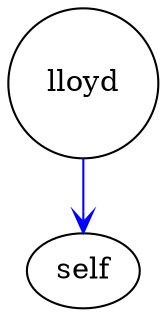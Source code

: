 digraph outcome_lloyd_self { 
 K=0.6 
 lloyd -> { self } [color="blue", arrowhead="vee", penwidth=1, href="#212"]; 
 "lloyd" [shape="circle", fixedsize="true", height=1, width=1, style="filled", fillcolor="white", href="#lloyd"]; 
 "lloyd" [shape="circle", fixedsize="true", height=1, width=1, style="filled", fillcolor="white", href="#lloyd"]; 

}